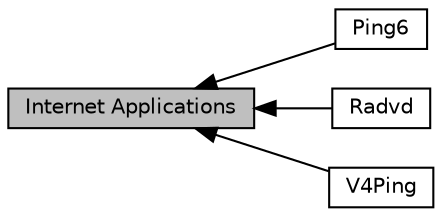 digraph "Internet Applications"
{
  edge [fontname="Helvetica",fontsize="10",labelfontname="Helvetica",labelfontsize="10"];
  node [fontname="Helvetica",fontsize="10",shape=record];
  rankdir=LR;
  Node0 [label="Internet Applications",height=0.2,width=0.4,color="black", fillcolor="grey75", style="filled", fontcolor="black"];
  Node1 [label="Ping6",height=0.2,width=0.4,color="black", fillcolor="white", style="filled",URL="$d4/d25/group__ping6.html"];
  Node2 [label="Radvd",height=0.2,width=0.4,color="black", fillcolor="white", style="filled",URL="$df/d65/group__radvd.html"];
  Node3 [label="V4Ping",height=0.2,width=0.4,color="black", fillcolor="white", style="filled",URL="$df/d1f/group__v4ping.html"];
  Node0->Node1 [shape=plaintext, dir="back", style="solid"];
  Node0->Node2 [shape=plaintext, dir="back", style="solid"];
  Node0->Node3 [shape=plaintext, dir="back", style="solid"];
}
